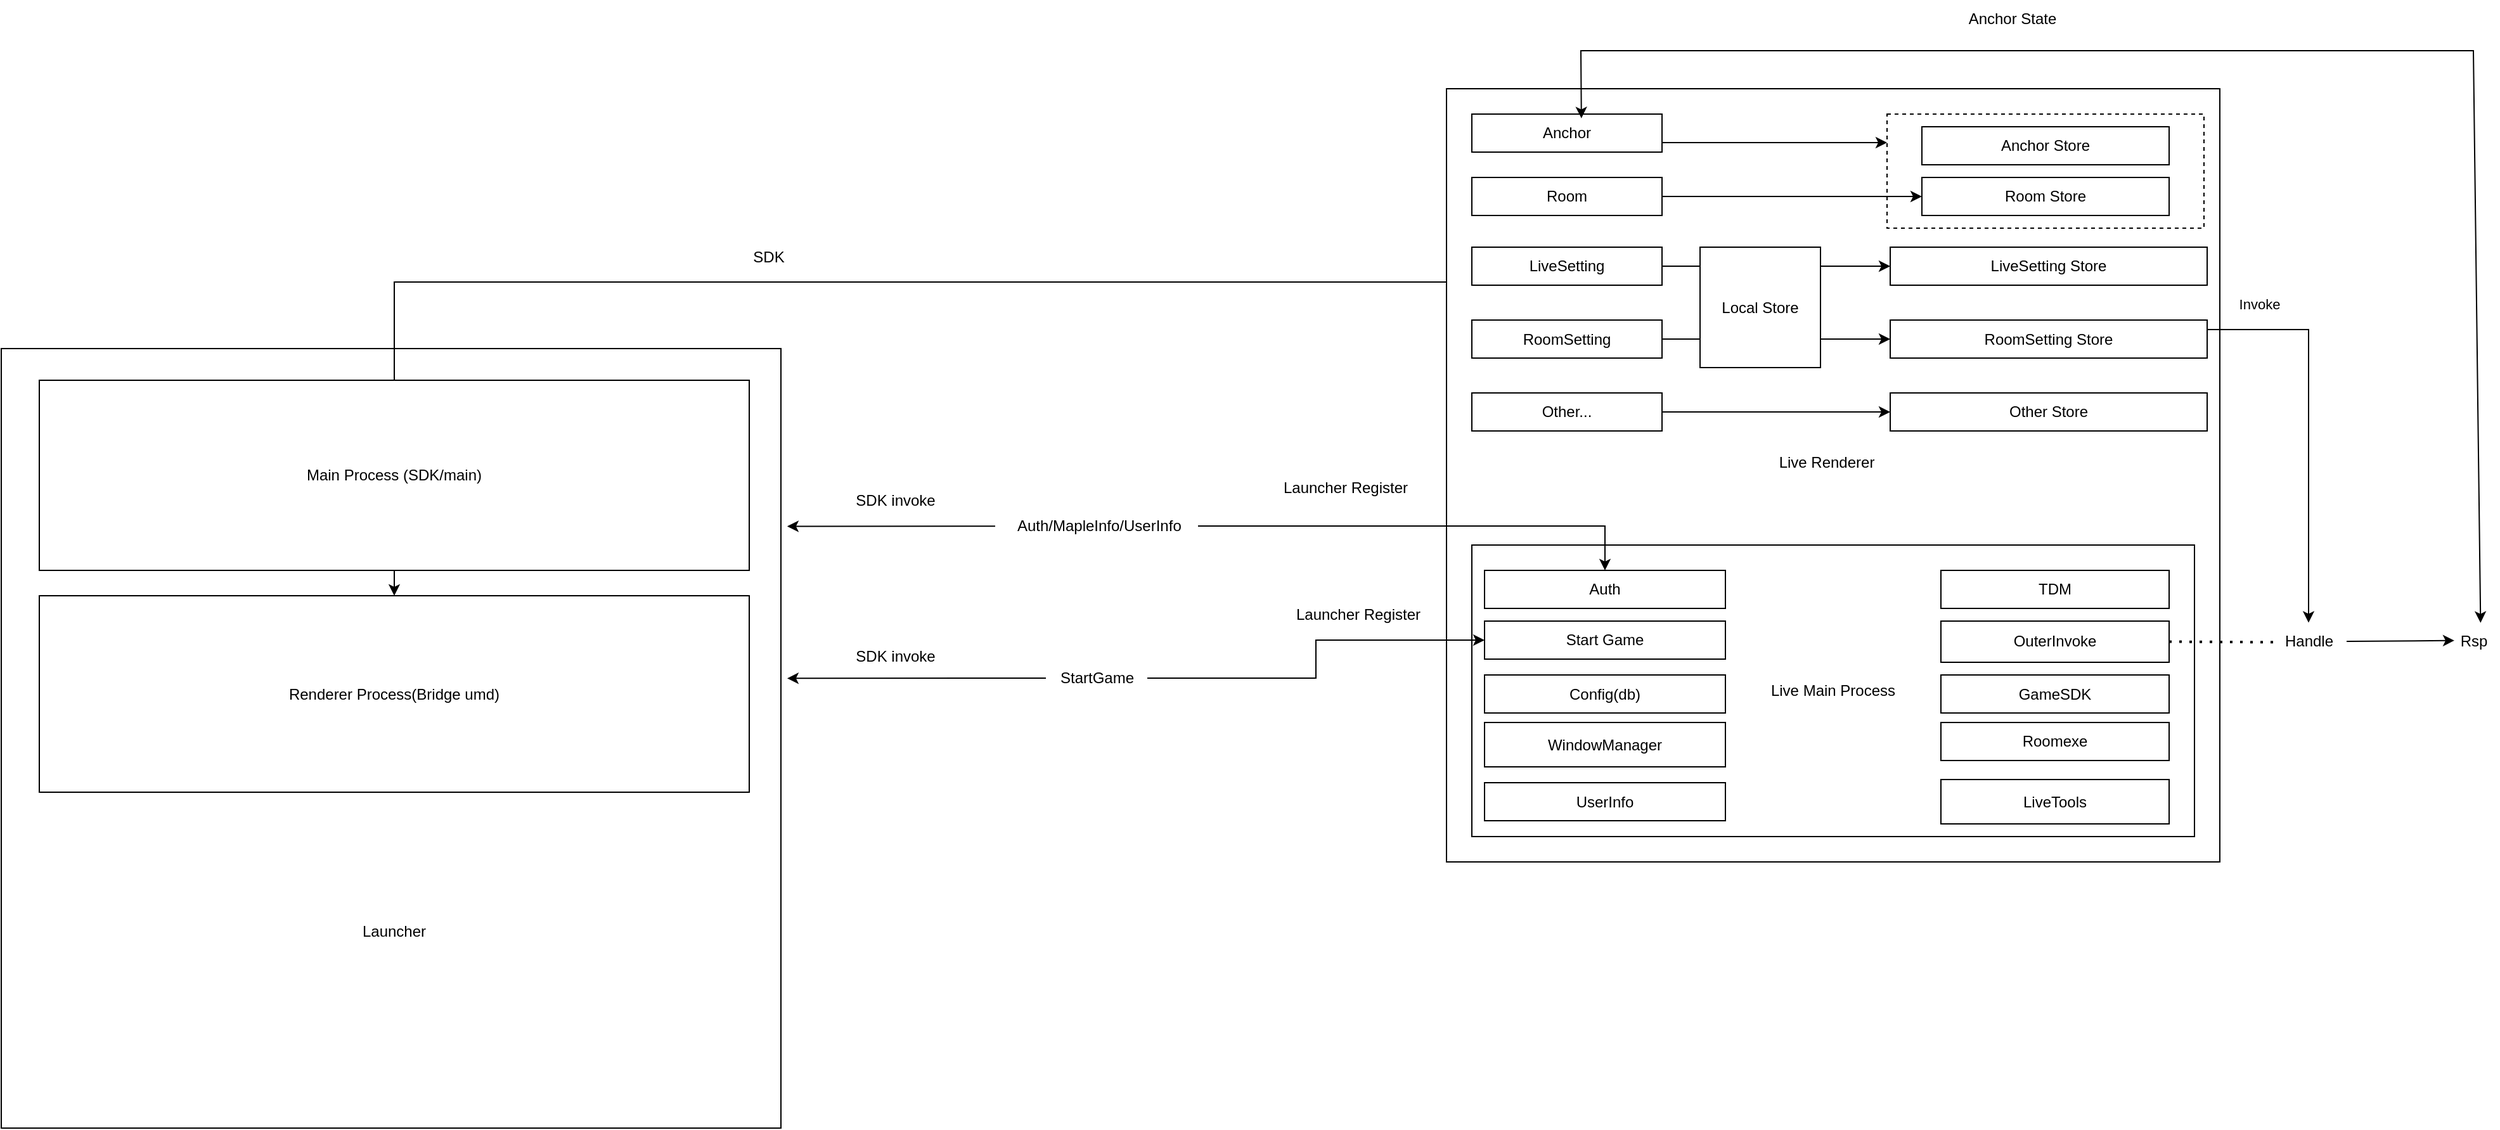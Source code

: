 <mxfile version="26.1.0">
  <diagram name="第 1 页" id="vlklsTBlypKbauxS6bGd">
    <mxGraphModel dx="2901" dy="1098" grid="1" gridSize="10" guides="1" tooltips="1" connect="1" arrows="1" fold="1" page="1" pageScale="1" pageWidth="827" pageHeight="1169" math="0" shadow="0">
      <root>
        <mxCell id="0" />
        <mxCell id="1" parent="0" />
        <mxCell id="Mn6TFEwCehOoePPqHeMJ-1" value="" style="whiteSpace=wrap;html=1;aspect=fixed;points=[[0,0,0,0,0],[0,0.25,0,0,0],[0,0.5,0,0,0],[0,0.75,0,0,0],[0,1,0,0,0],[0.25,0,0,0,0],[0.25,1,0,0,0],[0.5,0,0,0,0],[0.5,1,0,0,0],[0.75,0,0,0,0],[0.75,1,0,0,0],[1,0,0,0,0],[1,0.25,0,0,0],[1,0.5,0,0,0],[1,0.75,0,0,0],[1,1,0,0,0]];" vertex="1" parent="1">
          <mxGeometry x="-390" y="485" width="615" height="615" as="geometry" />
        </mxCell>
        <mxCell id="Mn6TFEwCehOoePPqHeMJ-56" style="edgeStyle=orthogonalEdgeStyle;rounded=0;orthogonalLoop=1;jettySize=auto;html=1;exitX=0;exitY=0.25;exitDx=0;exitDy=0;entryX=0.5;entryY=0;entryDx=0;entryDy=0;" edge="1" parent="1" source="Mn6TFEwCehOoePPqHeMJ-2" target="Mn6TFEwCehOoePPqHeMJ-55">
          <mxGeometry relative="1" as="geometry" />
        </mxCell>
        <mxCell id="Mn6TFEwCehOoePPqHeMJ-2" value="&lt;div&gt;&lt;br&gt;&lt;/div&gt;" style="whiteSpace=wrap;html=1;aspect=fixed;points=[[0,0,0,0,0],[0,0.25,0,0,0],[0,0.5,0,0,0],[0,0.75,0,0,0],[0,1,0,0,0],[0.25,0,0,0,0],[0.25,1,0,0,0],[0.5,0,0,0,0],[0.5,1,0,0,0],[0.75,0,0,0,0],[0.75,1,0,0,0],[1,0,0,0,0],[1,0.25,0,0,0],[1,0.5,0,0,0],[1,0.75,0,0,0],[1,1,0,0,0]];" vertex="1" parent="1">
          <mxGeometry x="750" y="280" width="610" height="610" as="geometry" />
        </mxCell>
        <mxCell id="Mn6TFEwCehOoePPqHeMJ-120" style="edgeStyle=none;rounded=0;orthogonalLoop=1;jettySize=auto;html=1;exitX=1;exitY=0.75;exitDx=0;exitDy=0;entryX=0;entryY=0.25;entryDx=0;entryDy=0;" edge="1" parent="1" source="Mn6TFEwCehOoePPqHeMJ-3" target="Mn6TFEwCehOoePPqHeMJ-113">
          <mxGeometry relative="1" as="geometry" />
        </mxCell>
        <mxCell id="Mn6TFEwCehOoePPqHeMJ-3" value="Anchor" style="rounded=0;whiteSpace=wrap;html=1;" vertex="1" parent="1">
          <mxGeometry x="770" y="300" width="150" height="30" as="geometry" />
        </mxCell>
        <mxCell id="Mn6TFEwCehOoePPqHeMJ-12" value="Live Main Process" style="rounded=0;whiteSpace=wrap;html=1;" vertex="1" parent="1">
          <mxGeometry x="770" y="640" width="570" height="230" as="geometry" />
        </mxCell>
        <mxCell id="Mn6TFEwCehOoePPqHeMJ-13" value="Auth" style="rounded=0;whiteSpace=wrap;html=1;" vertex="1" parent="1">
          <mxGeometry x="780" y="660" width="190" height="30" as="geometry" />
        </mxCell>
        <mxCell id="Mn6TFEwCehOoePPqHeMJ-14" value="Start Game" style="rounded=0;whiteSpace=wrap;html=1;" vertex="1" parent="1">
          <mxGeometry x="780" y="700" width="190" height="30" as="geometry" />
        </mxCell>
        <mxCell id="Mn6TFEwCehOoePPqHeMJ-41" style="edgeStyle=orthogonalEdgeStyle;rounded=0;orthogonalLoop=1;jettySize=auto;html=1;entryX=0;entryY=0.5;entryDx=0;entryDy=0;" edge="1" parent="1" source="Mn6TFEwCehOoePPqHeMJ-16" target="Mn6TFEwCehOoePPqHeMJ-14">
          <mxGeometry relative="1" as="geometry" />
        </mxCell>
        <mxCell id="Mn6TFEwCehOoePPqHeMJ-16" value="StartGame" style="text;html=1;align=center;verticalAlign=middle;resizable=0;points=[];autosize=1;strokeColor=none;fillColor=none;" vertex="1" parent="1">
          <mxGeometry x="434" y="730" width="80" height="30" as="geometry" />
        </mxCell>
        <mxCell id="Mn6TFEwCehOoePPqHeMJ-37" style="edgeStyle=orthogonalEdgeStyle;rounded=0;orthogonalLoop=1;jettySize=auto;html=1;" edge="1" parent="1" source="Mn6TFEwCehOoePPqHeMJ-25" target="Mn6TFEwCehOoePPqHeMJ-13">
          <mxGeometry relative="1" as="geometry" />
        </mxCell>
        <mxCell id="Mn6TFEwCehOoePPqHeMJ-25" value="&amp;nbsp;Auth/MapleInfo/UserInfo" style="text;html=1;align=center;verticalAlign=middle;resizable=0;points=[];autosize=1;strokeColor=none;fillColor=none;" vertex="1" parent="1">
          <mxGeometry x="394" y="610" width="160" height="30" as="geometry" />
        </mxCell>
        <mxCell id="Mn6TFEwCehOoePPqHeMJ-30" value="SDK&lt;div&gt;&lt;br&gt;&lt;/div&gt;" style="text;html=1;align=center;verticalAlign=middle;resizable=0;points=[];autosize=1;strokeColor=none;fillColor=none;" vertex="1" parent="1">
          <mxGeometry x="190" y="400" width="50" height="40" as="geometry" />
        </mxCell>
        <mxCell id="Mn6TFEwCehOoePPqHeMJ-35" value="Launcher Register" style="text;html=1;align=center;verticalAlign=middle;resizable=0;points=[];autosize=1;strokeColor=none;fillColor=none;" vertex="1" parent="1">
          <mxGeometry x="610" y="580" width="120" height="30" as="geometry" />
        </mxCell>
        <mxCell id="Mn6TFEwCehOoePPqHeMJ-40" value="SDK invoke" style="text;html=1;align=center;verticalAlign=middle;resizable=0;points=[];autosize=1;strokeColor=none;fillColor=none;" vertex="1" parent="1">
          <mxGeometry x="270" y="590" width="90" height="30" as="geometry" />
        </mxCell>
        <mxCell id="Mn6TFEwCehOoePPqHeMJ-44" value="Launcher Register" style="text;html=1;align=center;verticalAlign=middle;resizable=0;points=[];autosize=1;strokeColor=none;fillColor=none;" vertex="1" parent="1">
          <mxGeometry x="620" y="680" width="120" height="30" as="geometry" />
        </mxCell>
        <mxCell id="Mn6TFEwCehOoePPqHeMJ-45" value="SDK invoke" style="text;html=1;align=center;verticalAlign=middle;resizable=0;points=[];autosize=1;strokeColor=none;fillColor=none;" vertex="1" parent="1">
          <mxGeometry x="270" y="712.5" width="90" height="30" as="geometry" />
        </mxCell>
        <mxCell id="Mn6TFEwCehOoePPqHeMJ-47" value="Anchor Store" style="rounded=0;whiteSpace=wrap;html=1;" vertex="1" parent="1">
          <mxGeometry x="1125" y="310" width="195" height="30" as="geometry" />
        </mxCell>
        <mxCell id="Mn6TFEwCehOoePPqHeMJ-48" value="LiveSetting Store" style="rounded=0;whiteSpace=wrap;html=1;" vertex="1" parent="1">
          <mxGeometry x="1100" y="405" width="250" height="30" as="geometry" />
        </mxCell>
        <mxCell id="Mn6TFEwCehOoePPqHeMJ-49" value="Room Store" style="rounded=0;whiteSpace=wrap;html=1;" vertex="1" parent="1">
          <mxGeometry x="1125" y="350" width="195" height="30" as="geometry" />
        </mxCell>
        <mxCell id="Mn6TFEwCehOoePPqHeMJ-97" style="edgeStyle=none;rounded=0;orthogonalLoop=1;jettySize=auto;html=1;exitX=1;exitY=0.25;exitDx=0;exitDy=0;" edge="1" parent="1" source="Mn6TFEwCehOoePPqHeMJ-50" target="Mn6TFEwCehOoePPqHeMJ-93">
          <mxGeometry relative="1" as="geometry">
            <Array as="points">
              <mxPoint x="1430" y="470" />
            </Array>
          </mxGeometry>
        </mxCell>
        <mxCell id="Mn6TFEwCehOoePPqHeMJ-104" value="Invoke" style="edgeLabel;html=1;align=center;verticalAlign=middle;resizable=0;points=[];" vertex="1" connectable="0" parent="Mn6TFEwCehOoePPqHeMJ-97">
          <mxGeometry x="-0.741" y="4" relative="1" as="geometry">
            <mxPoint y="-16" as="offset" />
          </mxGeometry>
        </mxCell>
        <mxCell id="Mn6TFEwCehOoePPqHeMJ-50" value="RoomSetting Store" style="rounded=0;whiteSpace=wrap;html=1;" vertex="1" parent="1">
          <mxGeometry x="1100" y="462.5" width="250" height="30" as="geometry" />
        </mxCell>
        <mxCell id="Mn6TFEwCehOoePPqHeMJ-51" value="Other Store" style="rounded=0;whiteSpace=wrap;html=1;" vertex="1" parent="1">
          <mxGeometry x="1100" y="520" width="250" height="30" as="geometry" />
        </mxCell>
        <mxCell id="Mn6TFEwCehOoePPqHeMJ-54" value="Main Process (SDK/main)" style="rounded=0;whiteSpace=wrap;html=1;" vertex="1" parent="1">
          <mxGeometry x="-360" y="510" width="560" height="150" as="geometry" />
        </mxCell>
        <mxCell id="Mn6TFEwCehOoePPqHeMJ-55" value="Renderer Process(Bridge umd)" style="rounded=0;whiteSpace=wrap;html=1;" vertex="1" parent="1">
          <mxGeometry x="-360" y="680" width="560" height="155" as="geometry" />
        </mxCell>
        <mxCell id="Mn6TFEwCehOoePPqHeMJ-57" value="Launcher" style="text;html=1;align=center;verticalAlign=middle;whiteSpace=wrap;rounded=0;" vertex="1" parent="1">
          <mxGeometry x="-110" y="930" width="60" height="30" as="geometry" />
        </mxCell>
        <mxCell id="Mn6TFEwCehOoePPqHeMJ-76" style="edgeStyle=orthogonalEdgeStyle;rounded=0;orthogonalLoop=1;jettySize=auto;html=1;entryX=0;entryY=0.5;entryDx=0;entryDy=0;" edge="1" parent="1" source="Mn6TFEwCehOoePPqHeMJ-59" target="Mn6TFEwCehOoePPqHeMJ-49">
          <mxGeometry relative="1" as="geometry" />
        </mxCell>
        <mxCell id="Mn6TFEwCehOoePPqHeMJ-59" value="Room" style="rounded=0;whiteSpace=wrap;html=1;" vertex="1" parent="1">
          <mxGeometry x="770" y="350" width="150" height="30" as="geometry" />
        </mxCell>
        <mxCell id="Mn6TFEwCehOoePPqHeMJ-77" style="edgeStyle=orthogonalEdgeStyle;rounded=0;orthogonalLoop=1;jettySize=auto;html=1;entryX=0;entryY=0.5;entryDx=0;entryDy=0;" edge="1" parent="1" source="Mn6TFEwCehOoePPqHeMJ-60" target="Mn6TFEwCehOoePPqHeMJ-48">
          <mxGeometry relative="1" as="geometry" />
        </mxCell>
        <mxCell id="Mn6TFEwCehOoePPqHeMJ-60" value="LiveSetting" style="rounded=0;whiteSpace=wrap;html=1;" vertex="1" parent="1">
          <mxGeometry x="770" y="405" width="150" height="30" as="geometry" />
        </mxCell>
        <mxCell id="Mn6TFEwCehOoePPqHeMJ-78" style="edgeStyle=orthogonalEdgeStyle;rounded=0;orthogonalLoop=1;jettySize=auto;html=1;entryX=0;entryY=0.5;entryDx=0;entryDy=0;" edge="1" parent="1" source="Mn6TFEwCehOoePPqHeMJ-61" target="Mn6TFEwCehOoePPqHeMJ-50">
          <mxGeometry relative="1" as="geometry" />
        </mxCell>
        <mxCell id="Mn6TFEwCehOoePPqHeMJ-61" value="RoomSetting" style="rounded=0;whiteSpace=wrap;html=1;" vertex="1" parent="1">
          <mxGeometry x="770" y="462.5" width="150" height="30" as="geometry" />
        </mxCell>
        <mxCell id="Mn6TFEwCehOoePPqHeMJ-79" style="edgeStyle=orthogonalEdgeStyle;rounded=0;orthogonalLoop=1;jettySize=auto;html=1;entryX=0;entryY=0.5;entryDx=0;entryDy=0;" edge="1" parent="1" source="Mn6TFEwCehOoePPqHeMJ-62" target="Mn6TFEwCehOoePPqHeMJ-51">
          <mxGeometry relative="1" as="geometry" />
        </mxCell>
        <mxCell id="Mn6TFEwCehOoePPqHeMJ-62" value="Other..." style="rounded=0;whiteSpace=wrap;html=1;" vertex="1" parent="1">
          <mxGeometry x="770" y="520" width="150" height="30" as="geometry" />
        </mxCell>
        <mxCell id="Mn6TFEwCehOoePPqHeMJ-65" value="WindowManager" style="rounded=0;whiteSpace=wrap;html=1;" vertex="1" parent="1">
          <mxGeometry x="780" y="780" width="190" height="35" as="geometry" />
        </mxCell>
        <mxCell id="Mn6TFEwCehOoePPqHeMJ-66" value="TDM" style="rounded=0;whiteSpace=wrap;html=1;" vertex="1" parent="1">
          <mxGeometry x="1140" y="660" width="180" height="30" as="geometry" />
        </mxCell>
        <mxCell id="Mn6TFEwCehOoePPqHeMJ-68" value="OuterInvoke" style="rounded=0;whiteSpace=wrap;html=1;" vertex="1" parent="1">
          <mxGeometry x="1140" y="700" width="180" height="32.5" as="geometry" />
        </mxCell>
        <mxCell id="Mn6TFEwCehOoePPqHeMJ-69" value="Config(db)" style="rounded=0;whiteSpace=wrap;html=1;" vertex="1" parent="1">
          <mxGeometry x="780" y="742.5" width="190" height="30" as="geometry" />
        </mxCell>
        <mxCell id="Mn6TFEwCehOoePPqHeMJ-70" value="GameSDK" style="rounded=0;whiteSpace=wrap;html=1;" vertex="1" parent="1">
          <mxGeometry x="1140" y="742.5" width="180" height="30" as="geometry" />
        </mxCell>
        <mxCell id="Mn6TFEwCehOoePPqHeMJ-71" value="Roomexe" style="rounded=0;whiteSpace=wrap;html=1;" vertex="1" parent="1">
          <mxGeometry x="1140" y="780" width="180" height="30" as="geometry" />
        </mxCell>
        <mxCell id="Mn6TFEwCehOoePPqHeMJ-72" value="LiveTools" style="rounded=0;whiteSpace=wrap;html=1;" vertex="1" parent="1">
          <mxGeometry x="1140" y="825" width="180" height="35" as="geometry" />
        </mxCell>
        <mxCell id="Mn6TFEwCehOoePPqHeMJ-73" value="UserInfo" style="rounded=0;whiteSpace=wrap;html=1;" vertex="1" parent="1">
          <mxGeometry x="780" y="827.5" width="190" height="30" as="geometry" />
        </mxCell>
        <mxCell id="Mn6TFEwCehOoePPqHeMJ-93" value="Handle" style="text;html=1;align=center;verticalAlign=middle;resizable=0;points=[];autosize=1;strokeColor=none;fillColor=none;" vertex="1" parent="1">
          <mxGeometry x="1400" y="701.25" width="60" height="30" as="geometry" />
        </mxCell>
        <mxCell id="Mn6TFEwCehOoePPqHeMJ-98" value="Rsp&lt;div&gt;&lt;br&gt;&lt;/div&gt;" style="text;html=1;align=center;verticalAlign=middle;resizable=0;points=[];autosize=1;strokeColor=none;fillColor=none;" vertex="1" parent="1">
          <mxGeometry x="1540" y="702.5" width="40" height="40" as="geometry" />
        </mxCell>
        <mxCell id="Mn6TFEwCehOoePPqHeMJ-100" style="edgeStyle=none;rounded=0;orthogonalLoop=1;jettySize=auto;html=1;entryX=0.125;entryY=0.321;entryDx=0;entryDy=0;entryPerimeter=0;" edge="1" parent="1" source="Mn6TFEwCehOoePPqHeMJ-93" target="Mn6TFEwCehOoePPqHeMJ-98">
          <mxGeometry relative="1" as="geometry" />
        </mxCell>
        <mxCell id="Mn6TFEwCehOoePPqHeMJ-101" value="" style="endArrow=none;dashed=1;html=1;dashPattern=1 3;strokeWidth=2;rounded=0;entryX=0.039;entryY=0.514;entryDx=0;entryDy=0;entryPerimeter=0;exitX=1;exitY=0.5;exitDx=0;exitDy=0;" edge="1" parent="1" source="Mn6TFEwCehOoePPqHeMJ-68" target="Mn6TFEwCehOoePPqHeMJ-93">
          <mxGeometry width="50" height="50" relative="1" as="geometry">
            <mxPoint x="1310" y="650" as="sourcePoint" />
            <mxPoint x="1360" y="600" as="targetPoint" />
          </mxGeometry>
        </mxCell>
        <mxCell id="Mn6TFEwCehOoePPqHeMJ-102" value="" style="endArrow=classic;startArrow=classic;html=1;rounded=0;entryX=0.642;entryY=-0.029;entryDx=0;entryDy=0;entryPerimeter=0;exitX=0.576;exitY=0.111;exitDx=0;exitDy=0;exitPerimeter=0;" edge="1" parent="1" source="Mn6TFEwCehOoePPqHeMJ-3" target="Mn6TFEwCehOoePPqHeMJ-98">
          <mxGeometry width="50" height="50" relative="1" as="geometry">
            <mxPoint x="860" y="290" as="sourcePoint" />
            <mxPoint x="1360" y="600" as="targetPoint" />
            <Array as="points">
              <mxPoint x="856" y="250" />
              <mxPoint x="1020" y="250" />
              <mxPoint x="1200" y="250" />
              <mxPoint x="1380" y="250" />
              <mxPoint x="1560" y="250" />
            </Array>
          </mxGeometry>
        </mxCell>
        <mxCell id="Mn6TFEwCehOoePPqHeMJ-103" value="Anchor State" style="text;html=1;align=center;verticalAlign=middle;resizable=0;points=[];autosize=1;strokeColor=none;fillColor=none;" vertex="1" parent="1">
          <mxGeometry x="1151" y="210" width="90" height="30" as="geometry" />
        </mxCell>
        <mxCell id="Mn6TFEwCehOoePPqHeMJ-106" style="edgeStyle=none;rounded=0;orthogonalLoop=1;jettySize=auto;html=1;entryX=1.008;entryY=0.228;entryDx=0;entryDy=0;entryPerimeter=0;" edge="1" parent="1" source="Mn6TFEwCehOoePPqHeMJ-25" target="Mn6TFEwCehOoePPqHeMJ-1">
          <mxGeometry relative="1" as="geometry" />
        </mxCell>
        <mxCell id="Mn6TFEwCehOoePPqHeMJ-108" style="edgeStyle=none;rounded=0;orthogonalLoop=1;jettySize=auto;html=1;entryX=1.008;entryY=0.423;entryDx=0;entryDy=0;entryPerimeter=0;" edge="1" parent="1" source="Mn6TFEwCehOoePPqHeMJ-16" target="Mn6TFEwCehOoePPqHeMJ-1">
          <mxGeometry relative="1" as="geometry" />
        </mxCell>
        <mxCell id="Mn6TFEwCehOoePPqHeMJ-109" value="Live Renderer" style="text;html=1;align=center;verticalAlign=middle;whiteSpace=wrap;rounded=0;" vertex="1" parent="1">
          <mxGeometry x="1000" y="560" width="100" height="30" as="geometry" />
        </mxCell>
        <mxCell id="Mn6TFEwCehOoePPqHeMJ-111" value="Local Store" style="whiteSpace=wrap;html=1;aspect=fixed;" vertex="1" parent="1">
          <mxGeometry x="950" y="405" width="95" height="95" as="geometry" />
        </mxCell>
        <mxCell id="Mn6TFEwCehOoePPqHeMJ-113" value="" style="rounded=0;whiteSpace=wrap;html=1;dashed=1;noLabel=0;fillColor=none;" vertex="1" parent="1">
          <mxGeometry x="1097.5" y="300" width="250" height="90" as="geometry" />
        </mxCell>
      </root>
    </mxGraphModel>
  </diagram>
</mxfile>
